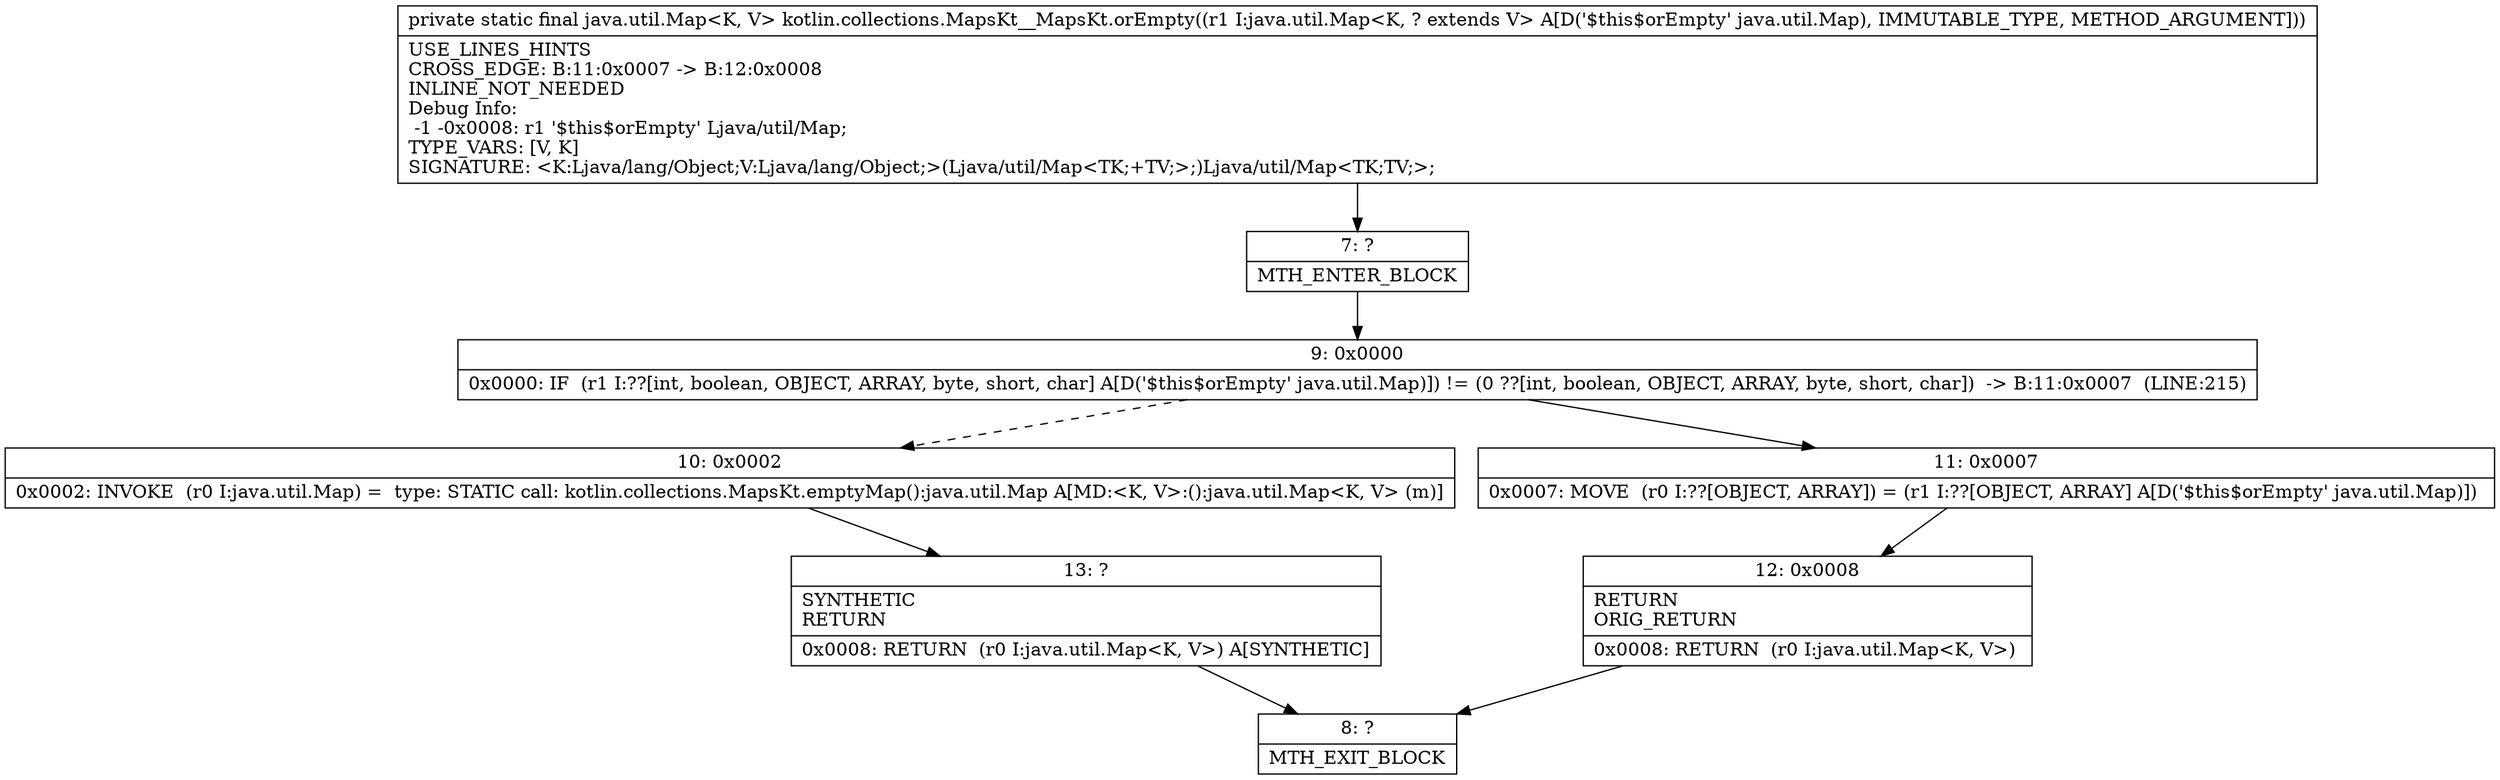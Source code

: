 digraph "CFG forkotlin.collections.MapsKt__MapsKt.orEmpty(Ljava\/util\/Map;)Ljava\/util\/Map;" {
Node_7 [shape=record,label="{7\:\ ?|MTH_ENTER_BLOCK\l}"];
Node_9 [shape=record,label="{9\:\ 0x0000|0x0000: IF  (r1 I:??[int, boolean, OBJECT, ARRAY, byte, short, char] A[D('$this$orEmpty' java.util.Map)]) != (0 ??[int, boolean, OBJECT, ARRAY, byte, short, char])  \-\> B:11:0x0007  (LINE:215)\l}"];
Node_10 [shape=record,label="{10\:\ 0x0002|0x0002: INVOKE  (r0 I:java.util.Map) =  type: STATIC call: kotlin.collections.MapsKt.emptyMap():java.util.Map A[MD:\<K, V\>:():java.util.Map\<K, V\> (m)]\l}"];
Node_13 [shape=record,label="{13\:\ ?|SYNTHETIC\lRETURN\l|0x0008: RETURN  (r0 I:java.util.Map\<K, V\>) A[SYNTHETIC]\l}"];
Node_8 [shape=record,label="{8\:\ ?|MTH_EXIT_BLOCK\l}"];
Node_11 [shape=record,label="{11\:\ 0x0007|0x0007: MOVE  (r0 I:??[OBJECT, ARRAY]) = (r1 I:??[OBJECT, ARRAY] A[D('$this$orEmpty' java.util.Map)]) \l}"];
Node_12 [shape=record,label="{12\:\ 0x0008|RETURN\lORIG_RETURN\l|0x0008: RETURN  (r0 I:java.util.Map\<K, V\>) \l}"];
MethodNode[shape=record,label="{private static final java.util.Map\<K, V\> kotlin.collections.MapsKt__MapsKt.orEmpty((r1 I:java.util.Map\<K, ? extends V\> A[D('$this$orEmpty' java.util.Map), IMMUTABLE_TYPE, METHOD_ARGUMENT]))  | USE_LINES_HINTS\lCROSS_EDGE: B:11:0x0007 \-\> B:12:0x0008\lINLINE_NOT_NEEDED\lDebug Info:\l  \-1 \-0x0008: r1 '$this$orEmpty' Ljava\/util\/Map;\lTYPE_VARS: [V, K]\lSIGNATURE: \<K:Ljava\/lang\/Object;V:Ljava\/lang\/Object;\>(Ljava\/util\/Map\<TK;+TV;\>;)Ljava\/util\/Map\<TK;TV;\>;\l}"];
MethodNode -> Node_7;Node_7 -> Node_9;
Node_9 -> Node_10[style=dashed];
Node_9 -> Node_11;
Node_10 -> Node_13;
Node_13 -> Node_8;
Node_11 -> Node_12;
Node_12 -> Node_8;
}


